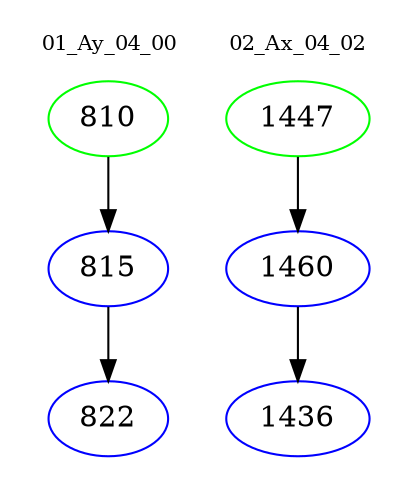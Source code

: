 digraph{
subgraph cluster_0 {
color = white
label = "01_Ay_04_00";
fontsize=10;
T0_810 [label="810", color="green"]
T0_810 -> T0_815 [color="black"]
T0_815 [label="815", color="blue"]
T0_815 -> T0_822 [color="black"]
T0_822 [label="822", color="blue"]
}
subgraph cluster_1 {
color = white
label = "02_Ax_04_02";
fontsize=10;
T1_1447 [label="1447", color="green"]
T1_1447 -> T1_1460 [color="black"]
T1_1460 [label="1460", color="blue"]
T1_1460 -> T1_1436 [color="black"]
T1_1436 [label="1436", color="blue"]
}
}
